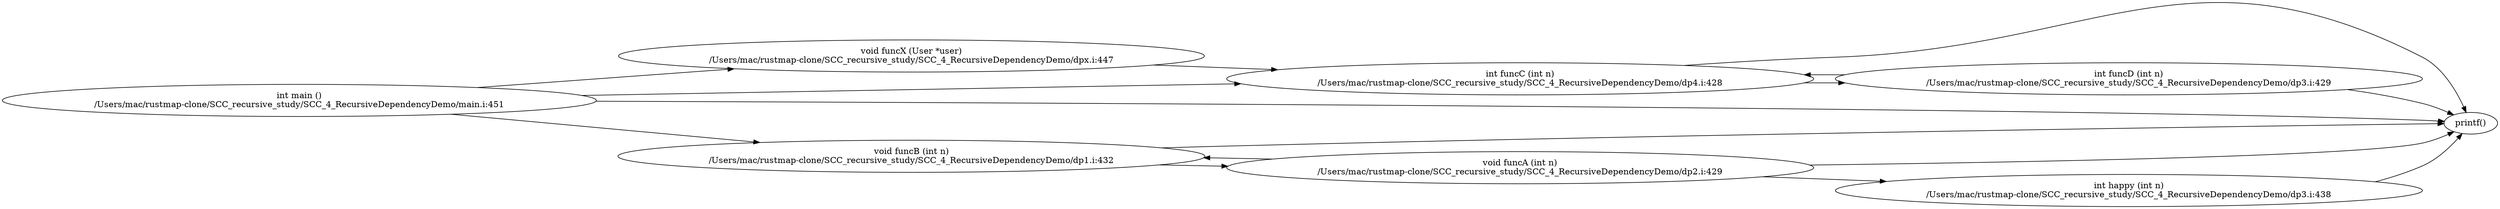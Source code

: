 digraph G {
rankdir="LR";
    main [label="int main ()
/Users/mac/rustmap-clone/SCC_recursive_study/SCC_4_RecursiveDependencyDemo/main.i:451"]
    main -> funcX
    main -> printf
    main -> funcB
    main -> funcC
    funcX [label="void funcX (User *user)
/Users/mac/rustmap-clone/SCC_recursive_study/SCC_4_RecursiveDependencyDemo/dpx.i:447"]
    funcX -> funcC
    funcC [label="int funcC (int n)
/Users/mac/rustmap-clone/SCC_recursive_study/SCC_4_RecursiveDependencyDemo/dp4.i:428"]
    funcC -> printf
    funcC -> funcD
    printf [label="printf()"]
    funcD [label="int funcD (int n)
/Users/mac/rustmap-clone/SCC_recursive_study/SCC_4_RecursiveDependencyDemo/dp3.i:429"]
    funcD -> printf
    funcD -> funcC
    funcB [label="void funcB (int n)
/Users/mac/rustmap-clone/SCC_recursive_study/SCC_4_RecursiveDependencyDemo/dp1.i:432"]
    funcB -> printf
    funcB -> funcA
    funcA [label="void funcA (int n)
/Users/mac/rustmap-clone/SCC_recursive_study/SCC_4_RecursiveDependencyDemo/dp2.i:429"]
    funcA -> printf
    funcA -> happy
    funcA -> funcB
    happy [label="int happy (int n)
/Users/mac/rustmap-clone/SCC_recursive_study/SCC_4_RecursiveDependencyDemo/dp3.i:438"]
    happy -> printf
}
